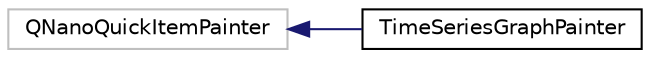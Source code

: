 digraph "Graphical Class Hierarchy"
{
 // LATEX_PDF_SIZE
  edge [fontname="Helvetica",fontsize="10",labelfontname="Helvetica",labelfontsize="10"];
  node [fontname="Helvetica",fontsize="10",shape=record];
  rankdir="LR";
  Node76 [label="QNanoQuickItemPainter",height=0.2,width=0.4,color="grey75", fillcolor="white", style="filled",tooltip=" "];
  Node76 -> Node0 [dir="back",color="midnightblue",fontsize="10",style="solid",fontname="Helvetica"];
  Node0 [label="TimeSeriesGraphPainter",height=0.2,width=0.4,color="black", fillcolor="white", style="filled",URL="$classTimeSeriesGraphPainter.html",tooltip=" "];
}
